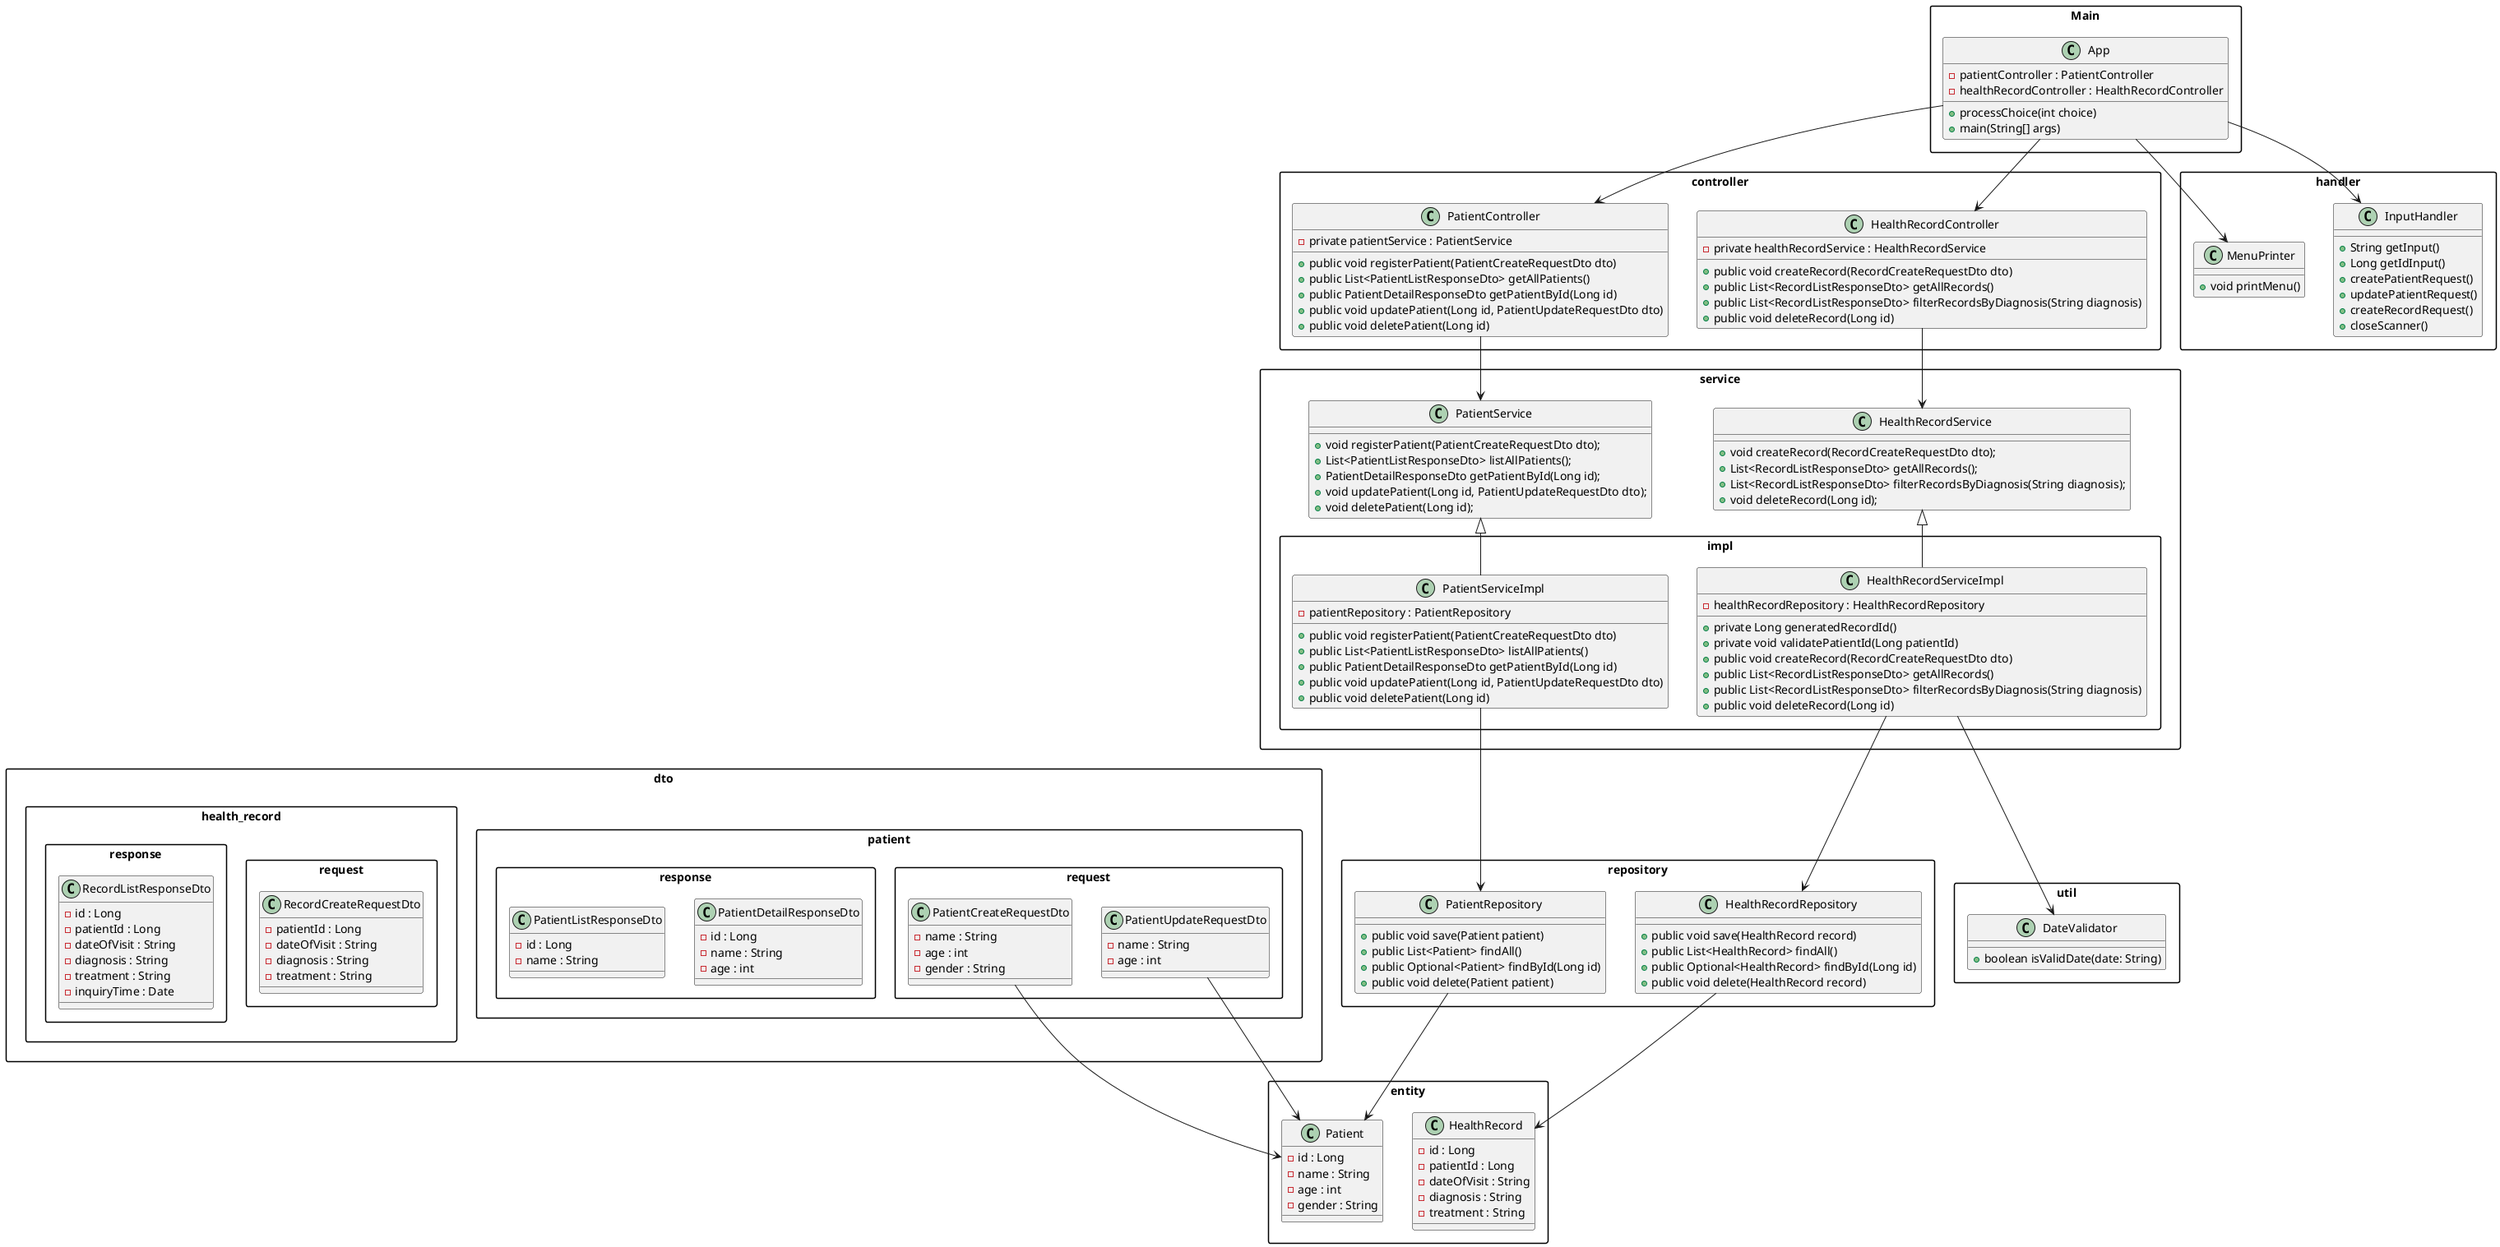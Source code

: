 
@startuml
skinparam packageStyle rectangle

' ==== Controller ====
package "controller" {
    class PatientController {
        - private patientService : PatientService
        + public void registerPatient(PatientCreateRequestDto dto)
        + public List<PatientListResponseDto> getAllPatients()
        + public PatientDetailResponseDto getPatientById(Long id)
        + public void updatePatient(Long id, PatientUpdateRequestDto dto)
        + public void deletePatient(Long id)
    }

    class HealthRecordController {
        - private healthRecordService : HealthRecordService
        + public void createRecord(RecordCreateRequestDto dto)
        + public List<RecordListResponseDto> getAllRecords()
        + public List<RecordListResponseDto> filterRecordsByDiagnosis(String diagnosis)
        + public void deleteRecord(Long id)
    }
}

' ==== Service ====
package "service" {
    class PatientService {
        + void registerPatient(PatientCreateRequestDto dto);
        + List<PatientListResponseDto> listAllPatients();
        + PatientDetailResponseDto getPatientById(Long id);
        + void updatePatient(Long id, PatientUpdateRequestDto dto);
        + void deletePatient(Long id);
    }

    class HealthRecordService {
        + void createRecord(RecordCreateRequestDto dto);
        + List<RecordListResponseDto> getAllRecords();
        + List<RecordListResponseDto> filterRecordsByDiagnosis(String diagnosis);
        + void deleteRecord(Long id);
    }
}

package "service.impl" {
    class PatientServiceImpl {
        - patientRepository : PatientRepository
        + public void registerPatient(PatientCreateRequestDto dto)
        + public List<PatientListResponseDto> listAllPatients()
        + public PatientDetailResponseDto getPatientById(Long id)
        + public void updatePatient(Long id, PatientUpdateRequestDto dto)
        + public void deletePatient(Long id)
    }

    class HealthRecordServiceImpl {
        - healthRecordRepository : HealthRecordRepository
        + private Long generatedRecordId()
        + private void validatePatientId(Long patientId)
        + public void createRecord(RecordCreateRequestDto dto)
        + public List<RecordListResponseDto> getAllRecords()
        + public List<RecordListResponseDto> filterRecordsByDiagnosis(String diagnosis)
        + public void deleteRecord(Long id)
    }
}

' ==== Repository ====
package "repository" {
    class PatientRepository {
        + public void save(Patient patient)
        + public List<Patient> findAll()
        + public Optional<Patient> findById(Long id)
        + public void delete(Patient patient)
    }

    class HealthRecordRepository {
        + public void save(HealthRecord record)
        + public List<HealthRecord> findAll()
        + public Optional<HealthRecord> findById(Long id)
        + public void delete(HealthRecord record)
    }
}

' ==== Entity ====
package "entity" {
    class Patient {
        - id : Long
        - name : String
        - age : int
        - gender : String
    }

    class HealthRecord {
        - id : Long
        - patientId : Long
        - dateOfVisit : String
        - diagnosis : String
        - treatment : String
    }
}

' ==== Dto ====
package "dto.patient.request" {
    class PatientCreateRequestDto {
        - name : String
        - age : int
        - gender : String
    }

    class PatientUpdateRequestDto {
        - name : String
        - age : int
    }
}

package "dto.patient.response" {
    class PatientDetailResponseDto {
        - id : Long
        - name : String
        - age : int
    }

    class PatientListResponseDto {
        - id : Long
        - name : String
    }
}

package "dto.health_record.request" {
    class RecordCreateRequestDto {
        - patientId : Long
        - dateOfVisit : String
        - diagnosis : String
        - treatment : String
    }
}

package "dto.health_record.response" {
    class RecordListResponseDto {
        - id : Long
        - patientId : Long
        - dateOfVisit : String
        - diagnosis : String
        - treatment : String
        - inquiryTime : Date
    }
}

' ==== App ====
package "Main" {
   class App {
           - patientController : PatientController
           - healthRecordController : HealthRecordController
           + processChoice(int choice)
           + main(String[] args)
   }
}

' ==== Handler ====
package "handler" {
    class InputHandler {
        + String getInput()
        + Long getIdInput()
        + createPatientRequest()
        + updatePatientRequest()
        + createRecordRequest()
        + closeScanner()
    }

    class MenuPrinter {
        + void printMenu()
    }
}

' ==== Util ====
package "util" {
    class DateValidator {
        + boolean isValidDate(date: String)
    }
}

' 관계 설정
PatientController --> PatientService
HealthRecordController --> HealthRecordService
PatientService <|-- PatientServiceImpl
HealthRecordService <|-- HealthRecordServiceImpl
PatientServiceImpl --> PatientRepository
HealthRecordServiceImpl --> HealthRecordRepository
HealthRecordServiceImpl --> DateValidator
PatientRepository --> Patient
HealthRecordRepository --> HealthRecord
PatientCreateRequestDto --> Patient
PatientUpdateRequestDto --> Patient
App --> PatientController
App --> HealthRecordController
App --> InputHandler
App --> MenuPrinter

@enduml
